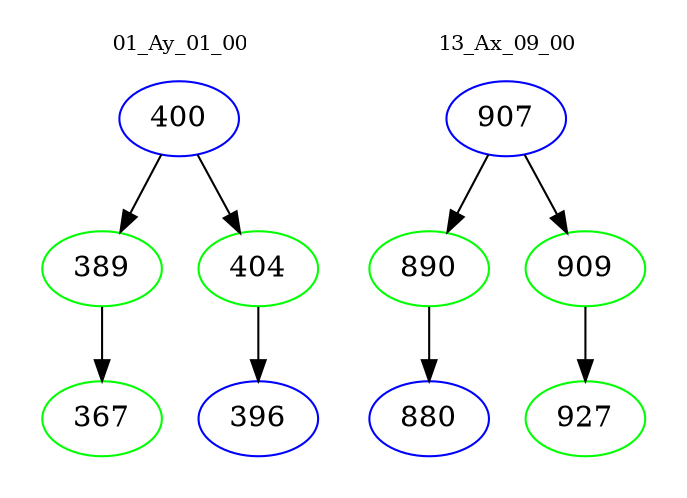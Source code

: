 digraph{
subgraph cluster_0 {
color = white
label = "01_Ay_01_00";
fontsize=10;
T0_400 [label="400", color="blue"]
T0_400 -> T0_389 [color="black"]
T0_389 [label="389", color="green"]
T0_389 -> T0_367 [color="black"]
T0_367 [label="367", color="green"]
T0_400 -> T0_404 [color="black"]
T0_404 [label="404", color="green"]
T0_404 -> T0_396 [color="black"]
T0_396 [label="396", color="blue"]
}
subgraph cluster_1 {
color = white
label = "13_Ax_09_00";
fontsize=10;
T1_907 [label="907", color="blue"]
T1_907 -> T1_890 [color="black"]
T1_890 [label="890", color="green"]
T1_890 -> T1_880 [color="black"]
T1_880 [label="880", color="blue"]
T1_907 -> T1_909 [color="black"]
T1_909 [label="909", color="green"]
T1_909 -> T1_927 [color="black"]
T1_927 [label="927", color="green"]
}
}
